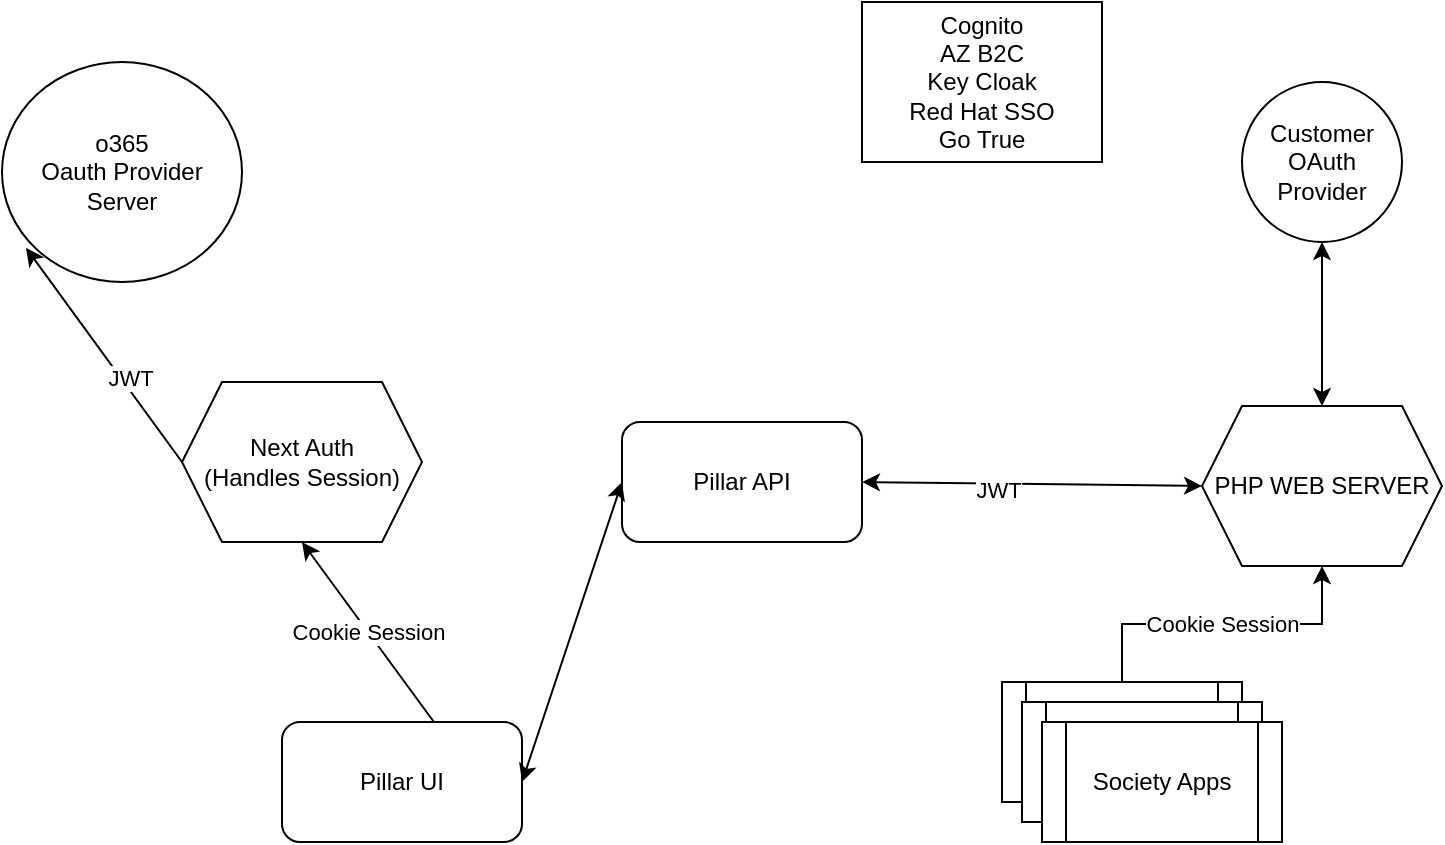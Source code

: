 <mxfile version="20.6.0" type="github"><diagram id="eOrdZDFWG5oDe3PXDcys" name="Page-1"><mxGraphModel dx="782" dy="426" grid="1" gridSize="10" guides="1" tooltips="1" connect="1" arrows="1" fold="1" page="1" pageScale="1" pageWidth="850" pageHeight="1100" math="0" shadow="0"><root><mxCell id="0"/><mxCell id="1" parent="0"/><mxCell id="0UdrYzVTXeZIS22zv8wC-1" value="o365&lt;br&gt;Oauth Provider&lt;br&gt;Server" style="ellipse;whiteSpace=wrap;html=1;" vertex="1" parent="1"><mxGeometry x="60" y="200" width="120" height="110" as="geometry"/></mxCell><mxCell id="0UdrYzVTXeZIS22zv8wC-2" value="Pillar UI" style="rounded=1;whiteSpace=wrap;html=1;" vertex="1" parent="1"><mxGeometry x="200" y="530" width="120" height="60" as="geometry"/></mxCell><mxCell id="0UdrYzVTXeZIS22zv8wC-3" value="Cookie Session" style="endArrow=classic;html=1;rounded=0;exitX=0.633;exitY=0;exitDx=0;exitDy=0;exitPerimeter=0;entryX=0.5;entryY=1;entryDx=0;entryDy=0;" edge="1" parent="1" source="0UdrYzVTXeZIS22zv8wC-2" target="0UdrYzVTXeZIS22zv8wC-7"><mxGeometry width="50" height="50" relative="1" as="geometry"><mxPoint x="400" y="430" as="sourcePoint"/><mxPoint x="450" y="380" as="targetPoint"/></mxGeometry></mxCell><mxCell id="0UdrYzVTXeZIS22zv8wC-4" value="Pillar API" style="rounded=1;whiteSpace=wrap;html=1;" vertex="1" parent="1"><mxGeometry x="370" y="380" width="120" height="60" as="geometry"/></mxCell><mxCell id="0UdrYzVTXeZIS22zv8wC-16" value="Cookie Session" style="edgeStyle=orthogonalEdgeStyle;rounded=0;orthogonalLoop=1;jettySize=auto;html=1;exitX=0.5;exitY=0;exitDx=0;exitDy=0;entryX=0.5;entryY=1;entryDx=0;entryDy=0;" edge="1" parent="1" source="0UdrYzVTXeZIS22zv8wC-5" target="0UdrYzVTXeZIS22zv8wC-15"><mxGeometry relative="1" as="geometry"/></mxCell><mxCell id="0UdrYzVTXeZIS22zv8wC-5" value="Society Apps" style="shape=process;whiteSpace=wrap;html=1;backgroundOutline=1;" vertex="1" parent="1"><mxGeometry x="560" y="510" width="120" height="60" as="geometry"/></mxCell><mxCell id="0UdrYzVTXeZIS22zv8wC-7" value="Next Auth&lt;br&gt;(Handles Session)" style="shape=hexagon;perimeter=hexagonPerimeter2;whiteSpace=wrap;html=1;fixedSize=1;" vertex="1" parent="1"><mxGeometry x="150" y="360" width="120" height="80" as="geometry"/></mxCell><mxCell id="0UdrYzVTXeZIS22zv8wC-8" value="" style="endArrow=classic;html=1;rounded=0;exitX=0;exitY=0.5;exitDx=0;exitDy=0;entryX=0.1;entryY=0.845;entryDx=0;entryDy=0;entryPerimeter=0;" edge="1" parent="1" source="0UdrYzVTXeZIS22zv8wC-7" target="0UdrYzVTXeZIS22zv8wC-1"><mxGeometry width="50" height="50" relative="1" as="geometry"><mxPoint x="400" y="430" as="sourcePoint"/><mxPoint x="420" y="320" as="targetPoint"/></mxGeometry></mxCell><mxCell id="0UdrYzVTXeZIS22zv8wC-20" value="JWT" style="edgeLabel;html=1;align=center;verticalAlign=middle;resizable=0;points=[];" vertex="1" connectable="0" parent="0UdrYzVTXeZIS22zv8wC-8"><mxGeometry x="-0.252" y="-3" relative="1" as="geometry"><mxPoint as="offset"/></mxGeometry></mxCell><mxCell id="0UdrYzVTXeZIS22zv8wC-9" value="Cognito&lt;br&gt;AZ B2C&lt;br&gt;Key Cloak&lt;br&gt;Red Hat SSO&lt;br&gt;Go True" style="rounded=0;whiteSpace=wrap;html=1;" vertex="1" parent="1"><mxGeometry x="490" y="170" width="120" height="80" as="geometry"/></mxCell><mxCell id="0UdrYzVTXeZIS22zv8wC-10" value="Society Apps" style="shape=process;whiteSpace=wrap;html=1;backgroundOutline=1;" vertex="1" parent="1"><mxGeometry x="570" y="520" width="120" height="60" as="geometry"/></mxCell><mxCell id="0UdrYzVTXeZIS22zv8wC-11" value="Society Apps" style="shape=process;whiteSpace=wrap;html=1;backgroundOutline=1;" vertex="1" parent="1"><mxGeometry x="580" y="530" width="120" height="60" as="geometry"/></mxCell><mxCell id="0UdrYzVTXeZIS22zv8wC-13" value="" style="endArrow=classic;startArrow=classic;html=1;rounded=0;exitX=0;exitY=0.5;exitDx=0;exitDy=0;entryX=1;entryY=0.5;entryDx=0;entryDy=0;" edge="1" parent="1" source="0UdrYzVTXeZIS22zv8wC-15" target="0UdrYzVTXeZIS22zv8wC-4"><mxGeometry width="50" height="50" relative="1" as="geometry"><mxPoint x="400" y="390" as="sourcePoint"/><mxPoint x="450" y="340" as="targetPoint"/></mxGeometry></mxCell><mxCell id="0UdrYzVTXeZIS22zv8wC-17" value="JWT" style="edgeLabel;html=1;align=center;verticalAlign=middle;resizable=0;points=[];" vertex="1" connectable="0" parent="0UdrYzVTXeZIS22zv8wC-13"><mxGeometry x="0.203" y="3" relative="1" as="geometry"><mxPoint as="offset"/></mxGeometry></mxCell><mxCell id="0UdrYzVTXeZIS22zv8wC-14" value="Customer&lt;br&gt;OAuth Provider" style="ellipse;whiteSpace=wrap;html=1;aspect=fixed;" vertex="1" parent="1"><mxGeometry x="680" y="210" width="80" height="80" as="geometry"/></mxCell><mxCell id="0UdrYzVTXeZIS22zv8wC-15" value="PHP WEB SERVER" style="shape=hexagon;perimeter=hexagonPerimeter2;whiteSpace=wrap;html=1;fixedSize=1;" vertex="1" parent="1"><mxGeometry x="660" y="372" width="120" height="80" as="geometry"/></mxCell><mxCell id="0UdrYzVTXeZIS22zv8wC-22" value="" style="endArrow=classic;startArrow=classic;html=1;rounded=0;exitX=1;exitY=0.5;exitDx=0;exitDy=0;entryX=0;entryY=0.5;entryDx=0;entryDy=0;" edge="1" parent="1" source="0UdrYzVTXeZIS22zv8wC-2" target="0UdrYzVTXeZIS22zv8wC-4"><mxGeometry width="50" height="50" relative="1" as="geometry"><mxPoint x="420" y="410" as="sourcePoint"/><mxPoint x="470" y="360" as="targetPoint"/></mxGeometry></mxCell><mxCell id="0UdrYzVTXeZIS22zv8wC-23" value="" style="endArrow=classic;startArrow=classic;html=1;rounded=0;entryX=0.5;entryY=1;entryDx=0;entryDy=0;" edge="1" parent="1" source="0UdrYzVTXeZIS22zv8wC-15" target="0UdrYzVTXeZIS22zv8wC-14"><mxGeometry width="50" height="50" relative="1" as="geometry"><mxPoint x="420" y="410" as="sourcePoint"/><mxPoint x="470" y="360" as="targetPoint"/></mxGeometry></mxCell></root></mxGraphModel></diagram></mxfile>